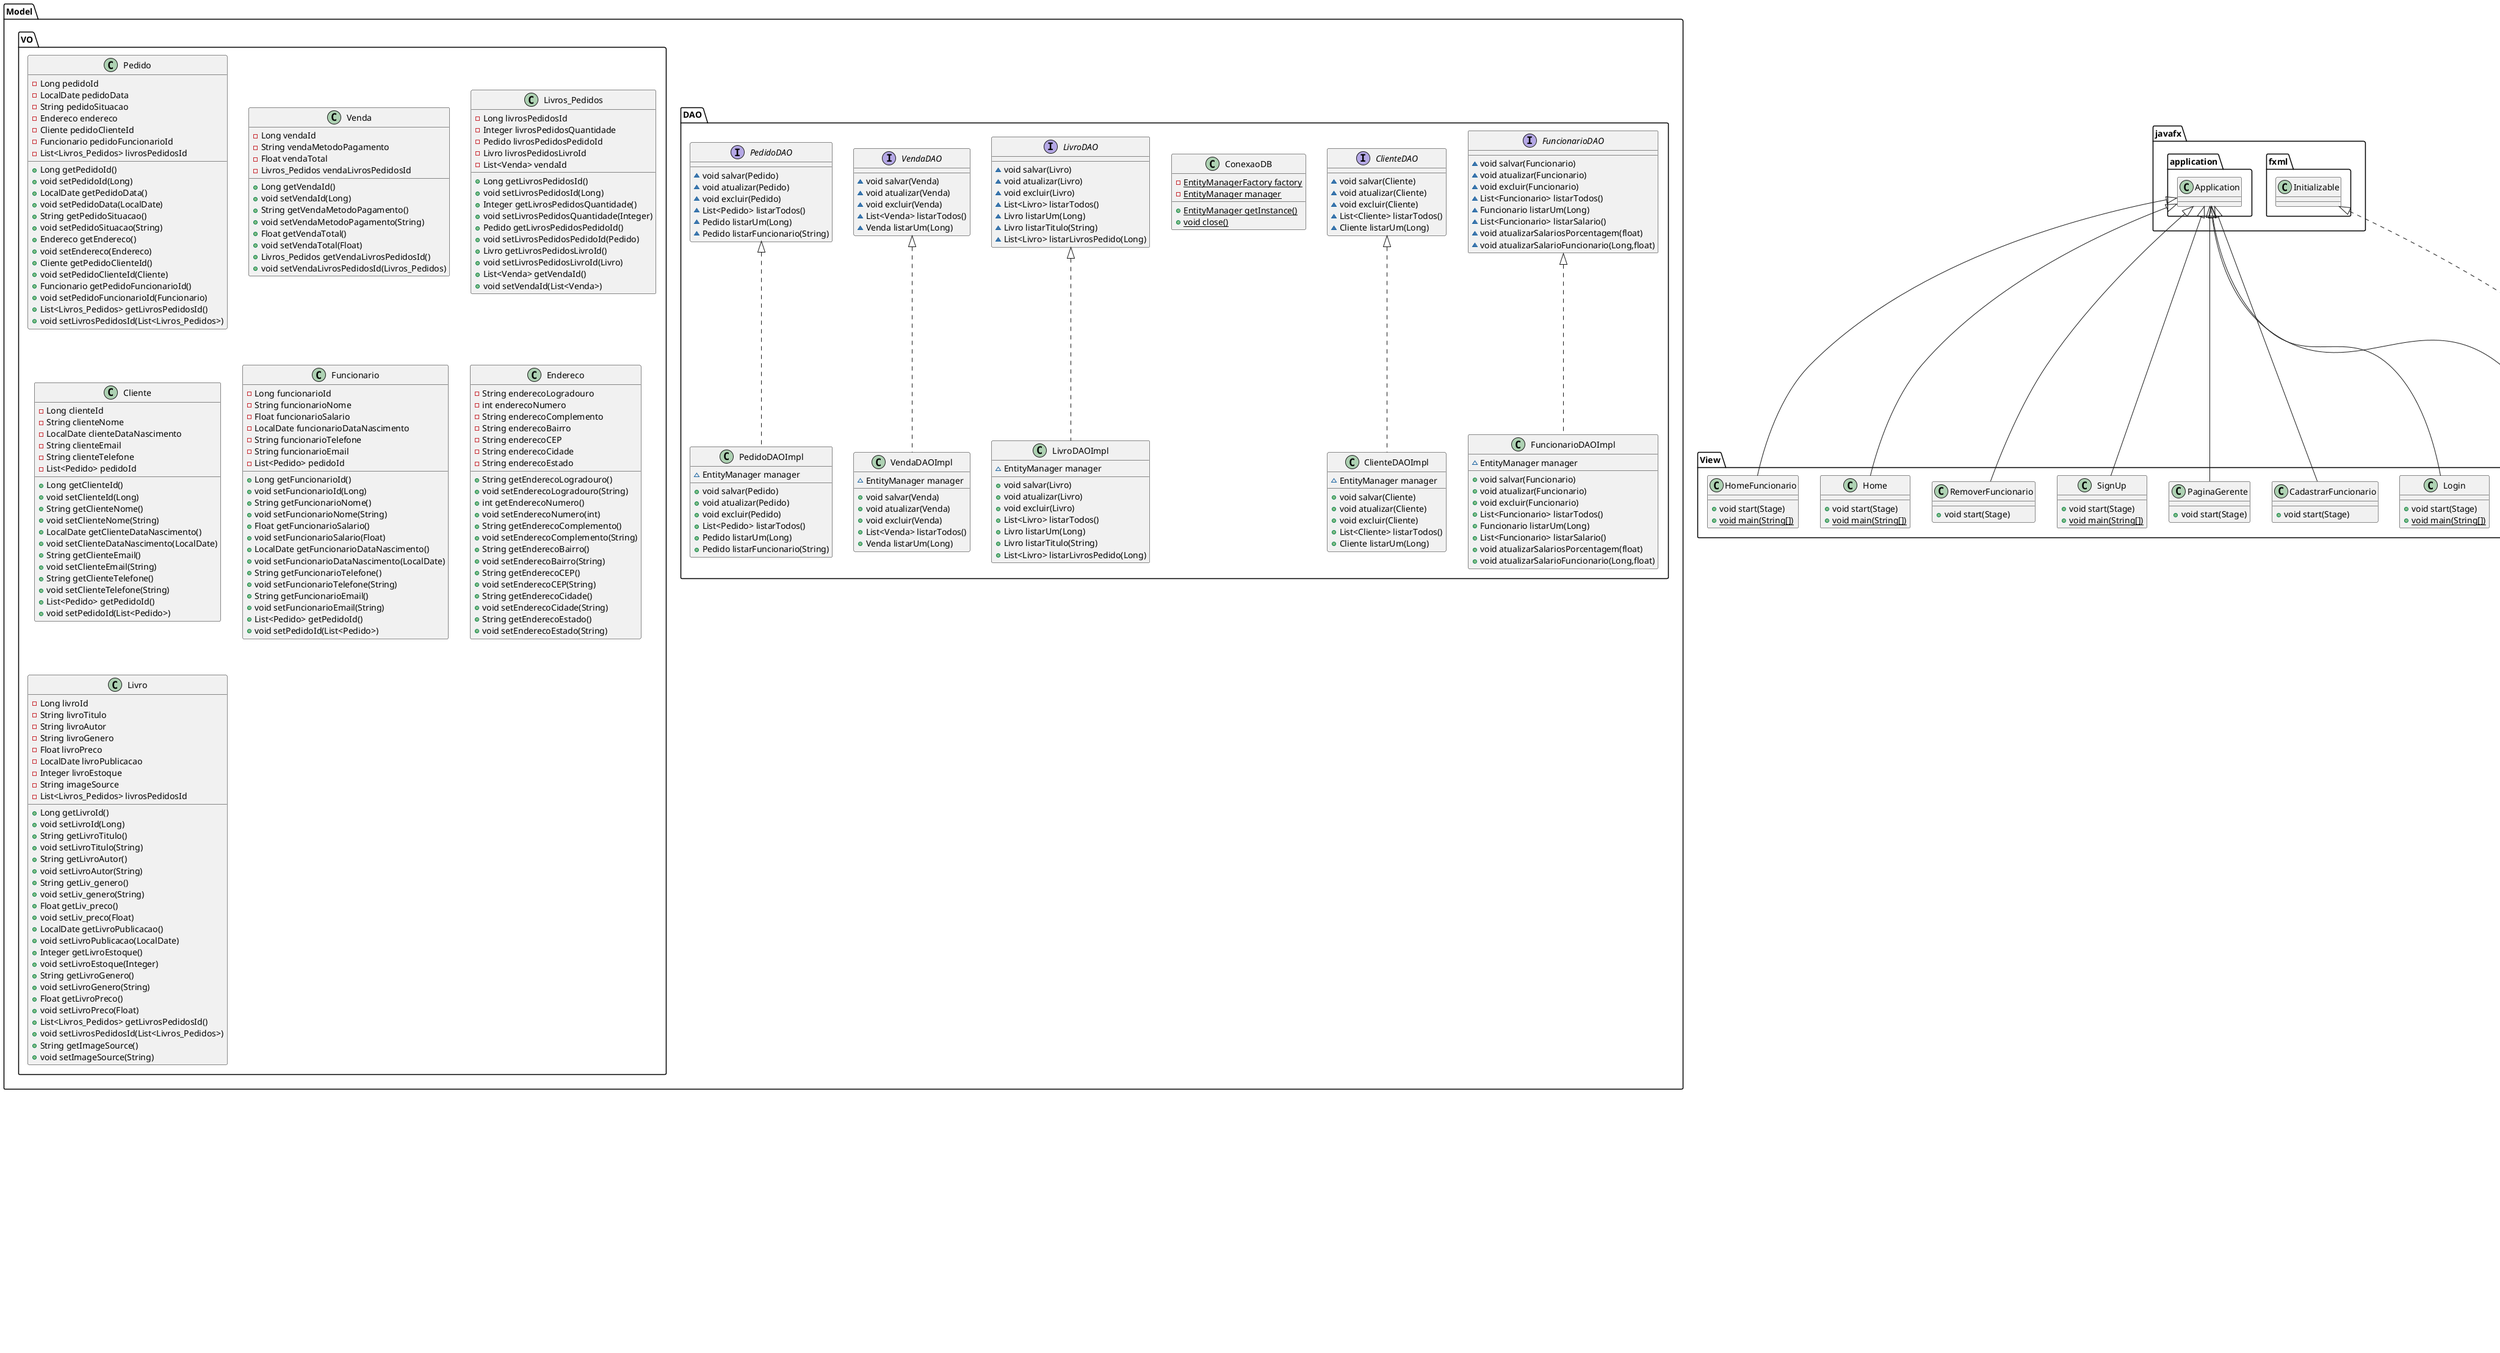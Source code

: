 @startuml
interface Model.DAO.FuncionarioDAO {
~ void salvar(Funcionario)
~ void atualizar(Funcionario)
~ void excluir(Funcionario)
~ List<Funcionario> listarTodos()
~ Funcionario listarUm(Long)
~ List<Funcionario> listarSalario()
~ void atualizarSalariosPorcentagem(float)
~ void atualizarSalarioFuncionario(Long,float)
}
class Model.DAO.ClienteDAOImpl {
~ EntityManager manager
+ void salvar(Cliente)
+ void atualizar(Cliente)
+ void excluir(Cliente)
+ List<Cliente> listarTodos()
+ Cliente listarUm(Long)
}
class Model.VO.Pedido {
- Long pedidoId
- LocalDate pedidoData
- String pedidoSituacao
- Endereco endereco
- Cliente pedidoClienteId
- Funcionario pedidoFuncionarioId
- List<Livros_Pedidos> livrosPedidosId
+ Long getPedidoId()
+ void setPedidoId(Long)
+ LocalDate getPedidoData()
+ void setPedidoData(LocalDate)
+ String getPedidoSituacao()
+ void setPedidoSituacao(String)
+ Endereco getEndereco()
+ void setEndereco(Endereco)
+ Cliente getPedidoClienteId()
+ void setPedidoClienteId(Cliente)
+ Funcionario getPedidoFuncionarioId()
+ void setPedidoFuncionarioId(Funcionario)
+ List<Livros_Pedidos> getLivrosPedidosId()
+ void setLivrosPedidosId(List<Livros_Pedidos>)
}
interface Model.DAO.ClienteDAO {
~ void salvar(Cliente)
~ void atualizar(Cliente)
~ void excluir(Cliente)
~ List<Cliente> listarTodos()
~ Cliente listarUm(Long)
}
class Controller.CadastrarLivroController {
- TextField textPreco
- TextField textQuantidade1
- TextField textQuantidade
- Button botaoCadastrar
- DatePicker textAnoPublicacao
- TextField textAutor
- TextField textTitulo
- Button botaoVoltar
- TextField textGenero
~ void botaoVoltarClicked(ActionEvent)
~ void botaoCadastrarClicked(ActionEvent)
}
class View.CadastrarLivro {
+ void start(Stage)
}
class Model.VO.Venda {
- Long vendaId
- String vendaMetodoPagamento
- Float vendaTotal
- Livros_Pedidos vendaLivrosPedidosId
+ Long getVendaId()
+ void setVendaId(Long)
+ String getVendaMetodoPagamento()
+ void setVendaMetodoPagamento(String)
+ Float getVendaTotal()
+ void setVendaTotal(Float)
+ Livros_Pedidos getVendaLivrosPedidosId()
+ void setVendaLivrosPedidosId(Livros_Pedidos)
}
class Model.DAO.FuncionarioDAOImpl {
~ EntityManager manager
+ void salvar(Funcionario)
+ void atualizar(Funcionario)
+ void excluir(Funcionario)
+ List<Funcionario> listarTodos()
+ Funcionario listarUm(Long)
+ List<Funcionario> listarSalario()
+ void atualizarSalariosPorcentagem(float)
+ void atualizarSalarioFuncionario(Long,float)
}
class View.Login {
+ void start(Stage)
+ {static} void main(String[])
}
class Main {
+ {static} void iniciaHibernate()
+ {static} void main(String[])
}
class Model.DAO.ConexaoDB {
- {static} EntityManagerFactory factory
- {static} EntityManager manager
+ {static} EntityManager getInstance()
+ {static} void close()
}
class Controller.LoginController {
- Button botaoEntrar
- Button botaoCadastrar
- TextField textUsuario
- PasswordField textSenha
+ void botaoCadastrarClicked(ActionEvent)
+ void botaoEntrarClicked()
}
class Model.DAO.PedidoDAOImpl {
~ EntityManager manager
+ void salvar(Pedido)
+ void atualizar(Pedido)
+ void excluir(Pedido)
+ List<Pedido> listarTodos()
+ Pedido listarUm(Long)
+ Pedido listarFuncionario(String)
}
class Model.VO.Livros_Pedidos {
- Long livrosPedidosId
- Integer livrosPedidosQuantidade
- Pedido livrosPedidosPedidoId
- Livro livrosPedidosLivroId
- List<Venda> vendaId
+ Long getLivrosPedidosId()
+ void setLivrosPedidosId(Long)
+ Integer getLivrosPedidosQuantidade()
+ void setLivrosPedidosQuantidade(Integer)
+ Pedido getLivrosPedidosPedidoId()
+ void setLivrosPedidosPedidoId(Pedido)
+ Livro getLivrosPedidosLivroId()
+ void setLivrosPedidosLivroId(Livro)
+ List<Venda> getVendaId()
+ void setVendaId(List<Venda>)
}
class Controller.RemoverFuncionarioController {
- TextField textCodigo
- Button botaoRemover
- Label textFunc
- Button botaoVoltar
~ void botaoVoltarClicked(ActionEvent)
~ void botaoRemoverClicked(ActionEvent)
}
class Controller.HomeController {
- Label recomendados
- Label filtros
- Button botaoCriarEstante
~ void botaoCriarEstanteClicked(ActionEvent)
+ void initialize(URL,ResourceBundle)
}
class View.CadastrarFuncionario {
+ void start(Stage)
}
class Controller.SignUpController {
- PasswordField textSenha
- TextField textCpf
- Button botaoCadastrar
- TextField textEmail
- Button botaoVoltar
- TextField textNome
+ void botaoCadastrarClicked(ActionEvent)
+ void botaoVoltarClicked(ActionEvent)
}
class Controller.CadastrarFuncionarioController {
- Button botaoCadastrar
- DatePicker textDataNascimento
- TextField textSalario
- Button botaoVoltar
- TextField textEmailFuncionario
- TextField textCargo
- TextField textNomeFuncionario
- TextField textTelefone
~ void botaoVoltarClicked(ActionEvent)
~ void botaoCadastrarClicked(ActionEvent)
}
class Model.VO.Cliente {
- Long clienteId
- String clienteNome
- LocalDate clienteDataNascimento
- String clienteEmail
- String clienteTelefone
- List<Pedido> pedidoId
+ Long getClienteId()
+ void setClienteId(Long)
+ String getClienteNome()
+ void setClienteNome(String)
+ LocalDate getClienteDataNascimento()
+ void setClienteDataNascimento(LocalDate)
+ String getClienteEmail()
+ void setClienteEmail(String)
+ String getClienteTelefone()
+ void setClienteTelefone(String)
+ List<Pedido> getPedidoId()
+ void setPedidoId(List<Pedido>)
}
class util.GerarBanco {
+ {static} void main(String[])
}
class Controller.LivroController {
- Label nomeLivro
- ImageView capaLivro
+ void setDados(Livro)
}
interface Model.DAO.LivroDAO {
~ void salvar(Livro)
~ void atualizar(Livro)
~ void excluir(Livro)
~ List<Livro> listarTodos()
~ Livro listarUm(Long)
~ Livro listarTitulo(String)
~ List<Livro> listarLivrosPedido(Long)
}
class Model.VO.Funcionario {
- Long funcionarioId
- String funcionarioNome
- Float funcionarioSalario
- LocalDate funcionarioDataNascimento
- String funcionarioTelefone
- String funcionarioEmail
- List<Pedido> pedidoId
+ Long getFuncionarioId()
+ void setFuncionarioId(Long)
+ String getFuncionarioNome()
+ void setFuncionarioNome(String)
+ Float getFuncionarioSalario()
+ void setFuncionarioSalario(Float)
+ LocalDate getFuncionarioDataNascimento()
+ void setFuncionarioDataNascimento(LocalDate)
+ String getFuncionarioTelefone()
+ void setFuncionarioTelefone(String)
+ String getFuncionarioEmail()
+ void setFuncionarioEmail(String)
+ List<Pedido> getPedidoId()
+ void setPedidoId(List<Pedido>)
}
class View.PaginaGerente {
+ void start(Stage)
}
class View.SignUp {
+ void start(Stage)
+ {static} void main(String[])
}
class Model.DAO.LivroDAOImpl {
~ EntityManager manager
+ void salvar(Livro)
+ void atualizar(Livro)
+ void excluir(Livro)
+ List<Livro> listarTodos()
+ Livro listarUm(Long)
+ Livro listarTitulo(String)
+ List<Livro> listarLivrosPedido(Long)
}
class View.RemoverFuncionario {
+ void start(Stage)
}
class View.Home {
+ void start(Stage)
+ {static} void main(String[])
}
class Controller.HomeFuncionarioController {
- Label filtro
- Label recomendados
- Button botaoAdministrador
- Button botaoCriarEstante
~ void botaoAdministradorClicked(ActionEvent)
~ void botaobotaoCriarEstanteClicked(ActionEvent)
}
class View.HomeFuncionario {
+ void start(Stage)
+ {static} void main(String[])
}
class Controller.PaginaGerenteController {
- Button botaoRmFuncionario
- Button botaoAddFuncionario
- Button botaoPedidos
- Button botaoPesquisar
- Button botaoAddLivro
- TableView<?> tableView
- TableColumn<?,?> tableViewCodigo
- TableColumn<?,?> tableViewPreco
- TableColumn<?,?> tableViewGenero
- TableColumn<?,?> tableViewAutor
- TableColumn<?,?> tableViewAnoPublicacao
- TableColumn<?,?> tableViewNome
- TableColumn<?,?> tableViewQtdeEstoque
~ void botaoAddLivroClicked(ActionEvent)
~ void botaoAddFuncionarioClicked(ActionEvent)
~ void botaoRmFuncionarioClicked(ActionEvent)
~ void botaoPedidosClicked(ActionEvent)
~ void botaoPesquisarClicked(ActionEvent)
}
class Model.VO.Endereco {
- String enderecoLogradouro
- int enderecoNumero
- String enderecoComplemento
- String enderecoBairro
- String enderecoCEP
- String enderecoCidade
- String enderecoEstado
+ String getEnderecoLogradouro()
+ void setEnderecoLogradouro(String)
+ int getEnderecoNumero()
+ void setEnderecoNumero(int)
+ String getEnderecoComplemento()
+ void setEnderecoComplemento(String)
+ String getEnderecoBairro()
+ void setEnderecoBairro(String)
+ String getEnderecoCEP()
+ void setEnderecoCEP(String)
+ String getEnderecoCidade()
+ void setEnderecoCidade(String)
+ String getEnderecoEstado()
+ void setEnderecoEstado(String)
}
class Model.VO.Livro {
- Long livroId
- String livroTitulo
- String livroAutor
- String livroGenero
- Float livroPreco
- LocalDate livroPublicacao
- Integer livroEstoque
- String imageSource
- List<Livros_Pedidos> livrosPedidosId
+ Long getLivroId()
+ void setLivroId(Long)
+ String getLivroTitulo()
+ void setLivroTitulo(String)
+ String getLivroAutor()
+ void setLivroAutor(String)
+ String getLiv_genero()
+ void setLiv_genero(String)
+ Float getLiv_preco()
+ void setLiv_preco(Float)
+ LocalDate getLivroPublicacao()
+ void setLivroPublicacao(LocalDate)
+ Integer getLivroEstoque()
+ void setLivroEstoque(Integer)
+ String getLivroGenero()
+ void setLivroGenero(String)
+ Float getLivroPreco()
+ void setLivroPreco(Float)
+ List<Livros_Pedidos> getLivrosPedidosId()
+ void setLivrosPedidosId(List<Livros_Pedidos>)
+ String getImageSource()
+ void setImageSource(String)
}
interface Model.DAO.VendaDAO {
~ void salvar(Venda)
~ void atualizar(Venda)
~ void excluir(Venda)
~ List<Venda> listarTodos()
~ Venda listarUm(Long)
}
interface Model.DAO.PedidoDAO {
~ void salvar(Pedido)
~ void atualizar(Pedido)
~ void excluir(Pedido)
~ List<Pedido> listarTodos()
~ Pedido listarUm(Long)
~ Pedido listarFuncionario(String)
}
class Model.DAO.VendaDAOImpl {
~ EntityManager manager
+ void salvar(Venda)
+ void atualizar(Venda)
+ void excluir(Venda)
+ List<Venda> listarTodos()
+ Venda listarUm(Long)
}


Model.DAO.ClienteDAO <|.. Model.DAO.ClienteDAOImpl
javafx.application.Application <|-- View.CadastrarLivro
Model.DAO.FuncionarioDAO <|.. Model.DAO.FuncionarioDAOImpl
javafx.application.Application <|-- View.Login
Model.DAO.PedidoDAO <|.. Model.DAO.PedidoDAOImpl
javafx.fxml.Initializable <|.. Controller.HomeController
javafx.application.Application <|-- View.CadastrarFuncionario
javafx.application.Application <|-- View.PaginaGerente
javafx.application.Application <|-- View.SignUp
Model.DAO.LivroDAO <|.. Model.DAO.LivroDAOImpl
javafx.application.Application <|-- View.RemoverFuncionario
javafx.application.Application <|-- View.Home
javafx.application.Application <|-- View.HomeFuncionario
Model.DAO.VendaDAO <|.. Model.DAO.VendaDAOImpl
@enduml